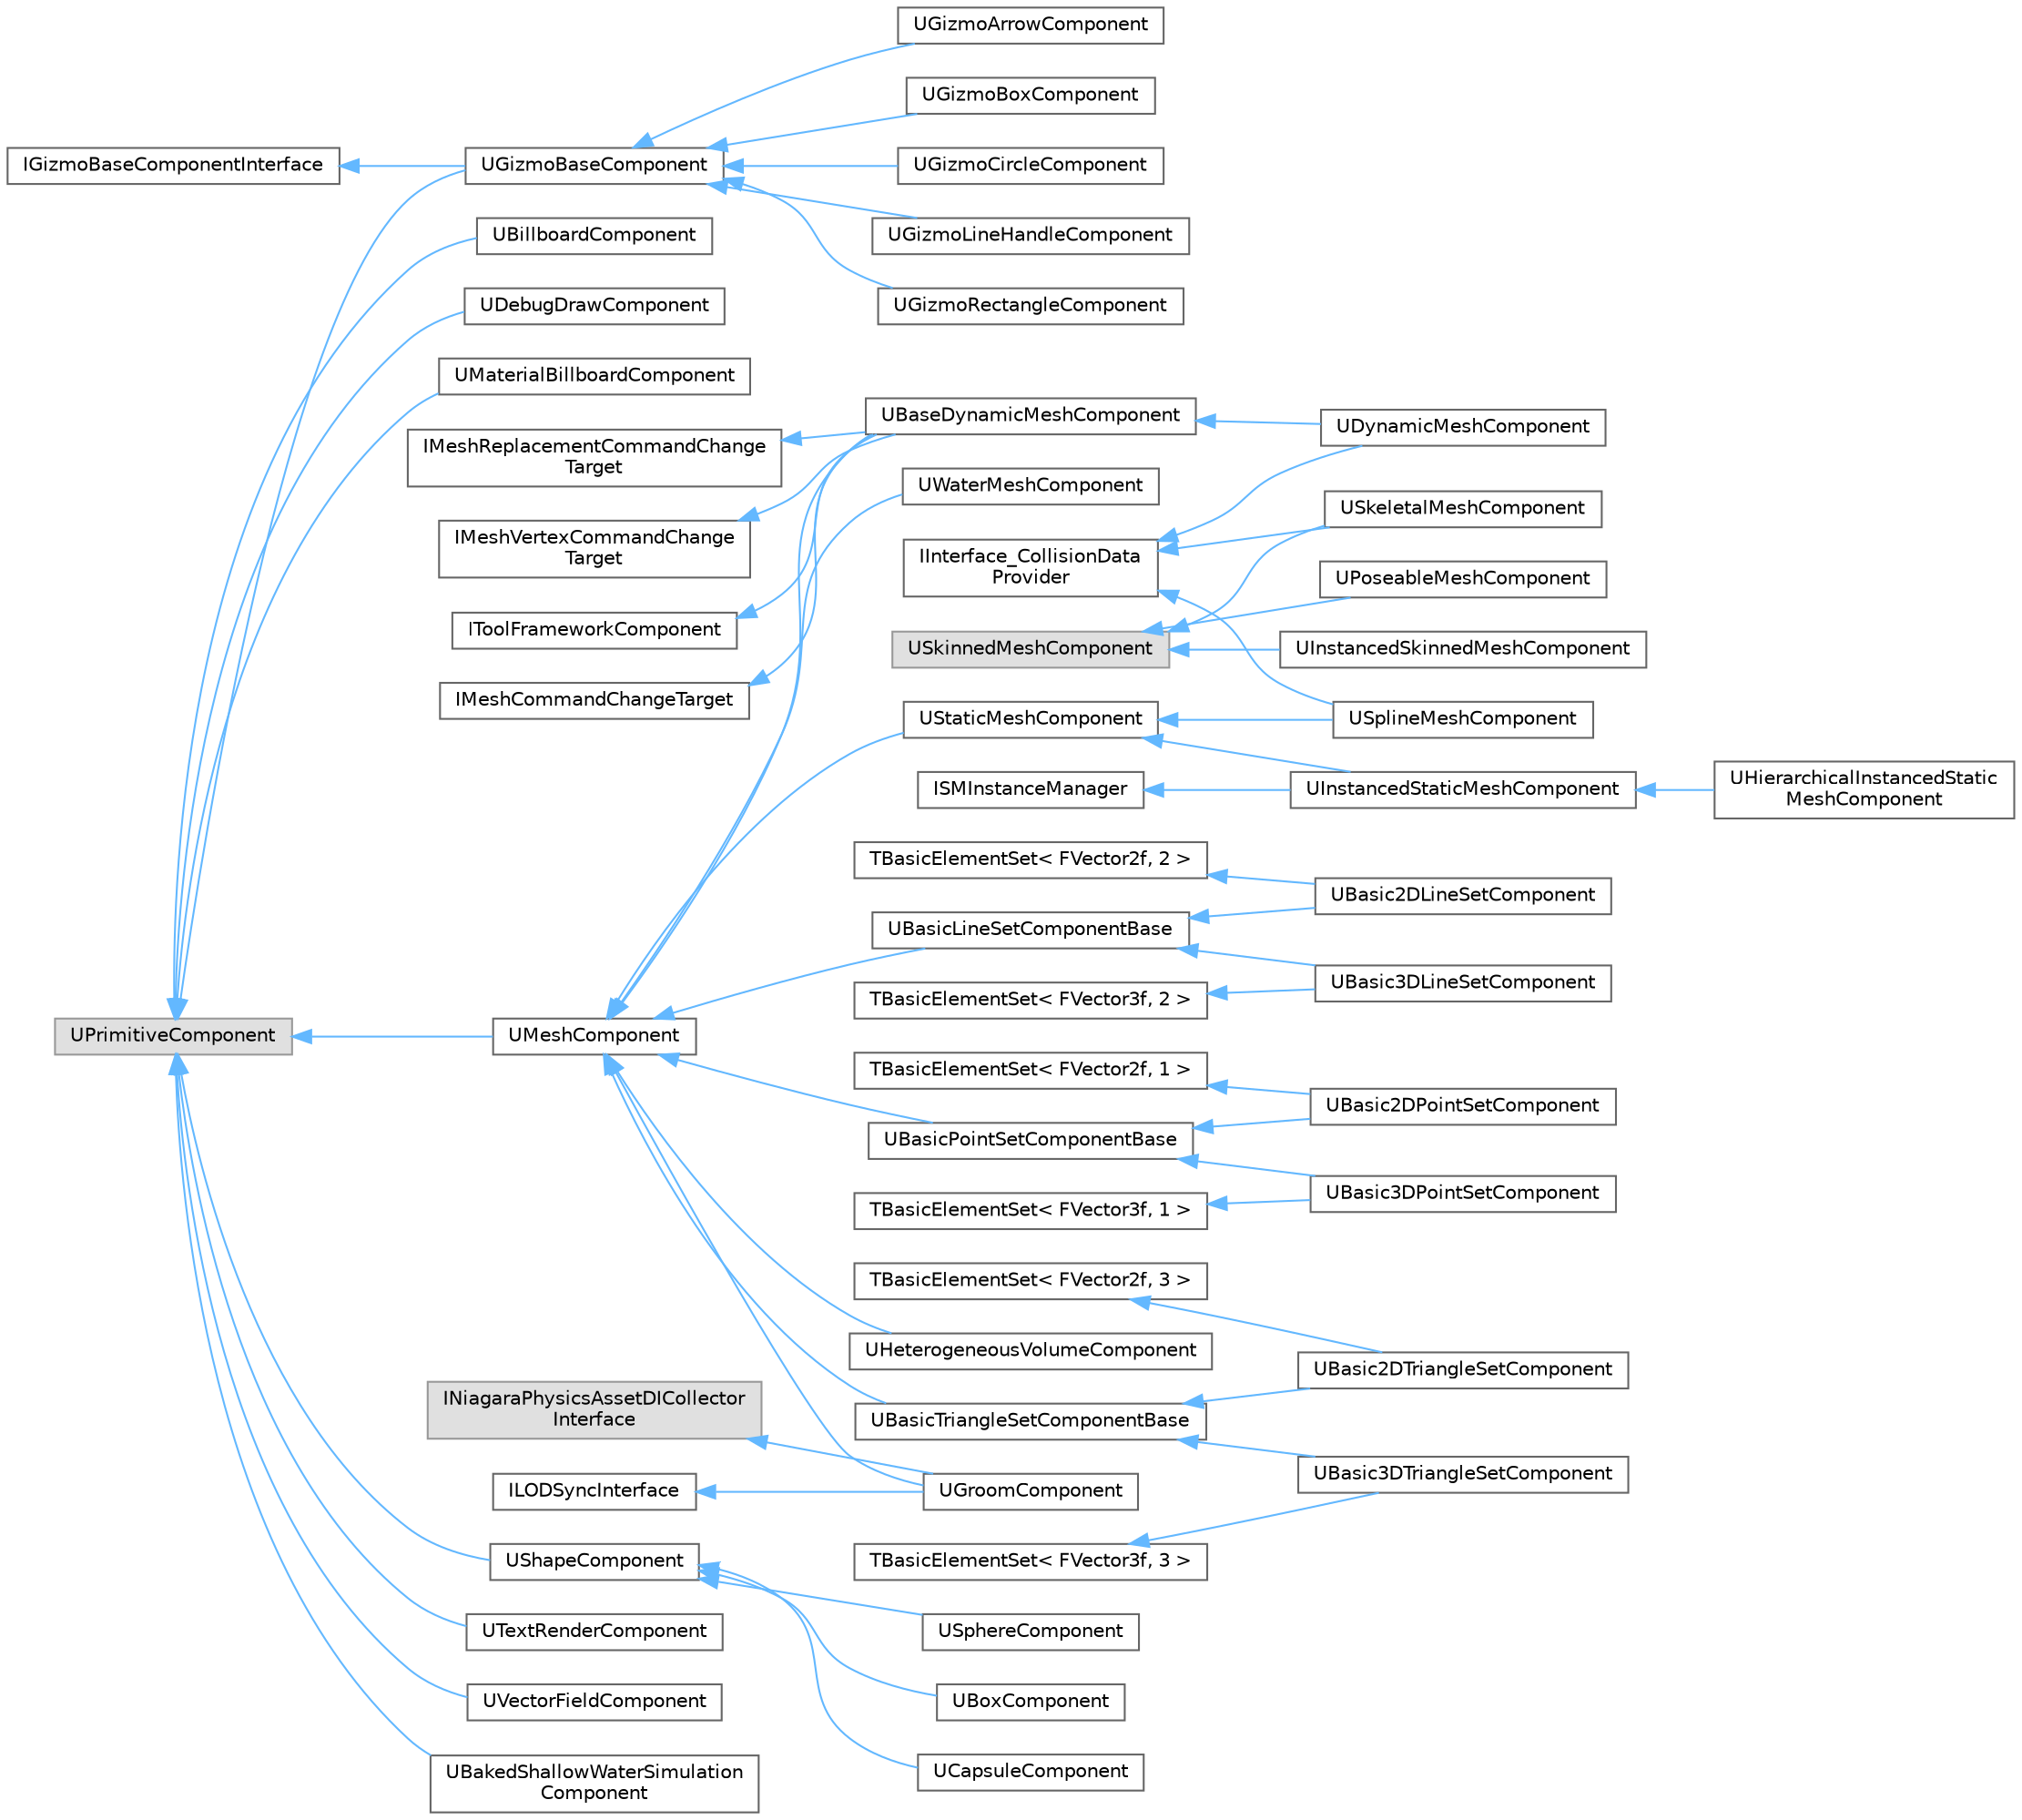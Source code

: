 digraph "Graphical Class Hierarchy"
{
 // INTERACTIVE_SVG=YES
 // LATEX_PDF_SIZE
  bgcolor="transparent";
  edge [fontname=Helvetica,fontsize=10,labelfontname=Helvetica,labelfontsize=10];
  node [fontname=Helvetica,fontsize=10,shape=box,height=0.2,width=0.4];
  rankdir="LR";
  Node0 [id="Node000000",label="IGizmoBaseComponentInterface",height=0.2,width=0.4,color="grey40", fillcolor="white", style="filled",URL="$d4/db3/classIGizmoBaseComponentInterface.html",tooltip="Interface that allows a component to receive various gizmo-specific callbacks while still inheriting ..."];
  Node0 -> Node1 [id="edge5388_Node000000_Node000001",dir="back",color="steelblue1",style="solid",tooltip=" "];
  Node1 [id="Node000001",label="UGizmoBaseComponent",height=0.2,width=0.4,color="grey40", fillcolor="white", style="filled",URL="$d4/de8/classUGizmoBaseComponent.html",tooltip=" "];
  Node1 -> Node2 [id="edge5389_Node000001_Node000002",dir="back",color="steelblue1",style="solid",tooltip=" "];
  Node2 [id="Node000002",label="UGizmoArrowComponent",height=0.2,width=0.4,color="grey40", fillcolor="white", style="filled",URL="$d3/d8e/classUGizmoArrowComponent.html",tooltip=" "];
  Node1 -> Node3 [id="edge5390_Node000001_Node000003",dir="back",color="steelblue1",style="solid",tooltip=" "];
  Node3 [id="Node000003",label="UGizmoBoxComponent",height=0.2,width=0.4,color="grey40", fillcolor="white", style="filled",URL="$d5/d62/classUGizmoBoxComponent.html",tooltip=" "];
  Node1 -> Node4 [id="edge5391_Node000001_Node000004",dir="back",color="steelblue1",style="solid",tooltip=" "];
  Node4 [id="Node000004",label="UGizmoCircleComponent",height=0.2,width=0.4,color="grey40", fillcolor="white", style="filled",URL="$d4/d60/classUGizmoCircleComponent.html",tooltip=" "];
  Node1 -> Node5 [id="edge5392_Node000001_Node000005",dir="back",color="steelblue1",style="solid",tooltip=" "];
  Node5 [id="Node000005",label="UGizmoLineHandleComponent",height=0.2,width=0.4,color="grey40", fillcolor="white", style="filled",URL="$de/da6/classUGizmoLineHandleComponent.html",tooltip=" "];
  Node1 -> Node6 [id="edge5393_Node000001_Node000006",dir="back",color="steelblue1",style="solid",tooltip=" "];
  Node6 [id="Node000006",label="UGizmoRectangleComponent",height=0.2,width=0.4,color="grey40", fillcolor="white", style="filled",URL="$dc/d14/classUGizmoRectangleComponent.html",tooltip=" "];
  Node15 [id="Node000015",label="IInterface_CollisionData\lProvider",height=0.2,width=0.4,color="grey40", fillcolor="white", style="filled",URL="$d9/d29/classIInterface__CollisionDataProvider.html",tooltip="Interface for objects that have a PhysX collision representation and need their geometry cooked."];
  Node15 -> Node14 [id="edge5394_Node000015_Node000014",dir="back",color="steelblue1",style="solid",tooltip=" "];
  Node14 [id="Node000014",label="UDynamicMeshComponent",height=0.2,width=0.4,color="grey40", fillcolor="white", style="filled",URL="$df/de6/classUDynamicMeshComponent.html",tooltip=" "];
  Node15 -> Node16 [id="edge5395_Node000015_Node000016",dir="back",color="steelblue1",style="solid",tooltip=" "];
  Node16 [id="Node000016",label="USkeletalMeshComponent",height=0.2,width=0.4,color="grey40", fillcolor="white", style="filled",URL="$d2/d04/classUSkeletalMeshComponent.html",tooltip=" "];
  Node15 -> Node20 [id="edge5396_Node000015_Node000020",dir="back",color="steelblue1",style="solid",tooltip=" "];
  Node20 [id="Node000020",label="USplineMeshComponent",height=0.2,width=0.4,color="grey40", fillcolor="white", style="filled",URL="$d0/df7/classUSplineMeshComponent.html",tooltip=" "];
  Node45 [id="Node000045",label="ILODSyncInterface",height=0.2,width=0.4,color="grey40", fillcolor="white", style="filled",URL="$d6/d88/classILODSyncInterface.html",tooltip=" "];
  Node45 -> Node44 [id="edge5397_Node000045_Node000044",dir="back",color="steelblue1",style="solid",tooltip=" "];
  Node44 [id="Node000044",label="UGroomComponent",height=0.2,width=0.4,color="grey40", fillcolor="white", style="filled",URL="$dc/d9a/classUGroomComponent.html",tooltip=" "];
  Node25 [id="Node000025",label="IMeshCommandChangeTarget",height=0.2,width=0.4,color="grey40", fillcolor="white", style="filled",URL="$db/df5/classIMeshCommandChangeTarget.html",tooltip="IMeshCommandChangeTarget is an interface which is used to apply a mesh change."];
  Node25 -> Node13 [id="edge5398_Node000025_Node000013",dir="back",color="steelblue1",style="solid",tooltip=" "];
  Node13 [id="Node000013",label="UBaseDynamicMeshComponent",height=0.2,width=0.4,color="grey40", fillcolor="white", style="filled",URL="$de/d9f/classUBaseDynamicMeshComponent.html",tooltip=" "];
  Node13 -> Node14 [id="edge5399_Node000013_Node000014",dir="back",color="steelblue1",style="solid",tooltip=" "];
  Node26 [id="Node000026",label="IMeshReplacementCommandChange\lTarget",height=0.2,width=0.4,color="grey40", fillcolor="white", style="filled",URL="$df/dbb/classIMeshReplacementCommandChangeTarget.html",tooltip="IMeshReplacementCommandChangeTarget is an interface which is used to apply a mesh replacement change."];
  Node26 -> Node13 [id="edge5400_Node000026_Node000013",dir="back",color="steelblue1",style="solid",tooltip=" "];
  Node27 [id="Node000027",label="IMeshVertexCommandChange\lTarget",height=0.2,width=0.4,color="grey40", fillcolor="white", style="filled",URL="$df/de0/classIMeshVertexCommandChangeTarget.html",tooltip="IMeshVertexCommandChangeTarget is an interface which is used to apply a FMeshVertexChange."];
  Node27 -> Node13 [id="edge5401_Node000027_Node000013",dir="back",color="steelblue1",style="solid",tooltip=" "];
  Node46 [id="Node000046",label="INiagaraPhysicsAssetDICollector\lInterface",height=0.2,width=0.4,color="grey60", fillcolor="#E0E0E0", style="filled",tooltip=" "];
  Node46 -> Node44 [id="edge5402_Node000046_Node000044",dir="back",color="steelblue1",style="solid",tooltip=" "];
  Node24 [id="Node000024",label="ISMInstanceManager",height=0.2,width=0.4,color="grey40", fillcolor="white", style="filled",URL="$db/d3a/classISMInstanceManager.html",tooltip="An interface for actors that manage static mesh instances."];
  Node24 -> Node22 [id="edge5403_Node000024_Node000022",dir="back",color="steelblue1",style="solid",tooltip=" "];
  Node22 [id="Node000022",label="UInstancedStaticMeshComponent",height=0.2,width=0.4,color="grey40", fillcolor="white", style="filled",URL="$d8/d8c/classUInstancedStaticMeshComponent.html",tooltip=" "];
  Node22 -> Node23 [id="edge5404_Node000022_Node000023",dir="back",color="steelblue1",style="solid",tooltip=" "];
  Node23 [id="Node000023",label="UHierarchicalInstancedStatic\lMeshComponent",height=0.2,width=0.4,color="grey40", fillcolor="white", style="filled",URL="$d9/d38/classUHierarchicalInstancedStaticMeshComponent.html",tooltip=" "];
  Node28 [id="Node000028",label="IToolFrameworkComponent",height=0.2,width=0.4,color="grey40", fillcolor="white", style="filled",URL="$db/dbf/classIToolFrameworkComponent.html",tooltip="AInternalToolFrameworkActor is a base class for internal Actors that the ToolsFramework may spawn (fo..."];
  Node28 -> Node13 [id="edge5405_Node000028_Node000013",dir="back",color="steelblue1",style="solid",tooltip=" "];
  Node36 [id="Node000036",label="TBasicElementSet\< FVector2f, 1 \>",height=0.2,width=0.4,color="grey40", fillcolor="white", style="filled",URL="$d5/d89/classTBasicElementSet.html",tooltip=" "];
  Node36 -> Node35 [id="edge5406_Node000036_Node000035",dir="back",color="steelblue1",style="solid",tooltip=" "];
  Node35 [id="Node000035",label="UBasic2DPointSetComponent",height=0.2,width=0.4,color="grey40", fillcolor="white", style="filled",URL="$dd/d39/classUBasic2DPointSetComponent.html",tooltip="Instantiation of a basic point set component in 2D using FVector2f for point positions."];
  Node31 [id="Node000031",label="TBasicElementSet\< FVector2f, 2 \>",height=0.2,width=0.4,color="grey40", fillcolor="white", style="filled",URL="$d5/d89/classTBasicElementSet.html",tooltip=" "];
  Node31 -> Node30 [id="edge5407_Node000031_Node000030",dir="back",color="steelblue1",style="solid",tooltip=" "];
  Node30 [id="Node000030",label="UBasic2DLineSetComponent",height=0.2,width=0.4,color="grey40", fillcolor="white", style="filled",URL="$d9/dc5/classUBasic2DLineSetComponent.html",tooltip="Instantiation of a basic line set component in 2D using FVector2f for line positions."];
  Node41 [id="Node000041",label="TBasicElementSet\< FVector2f, 3 \>",height=0.2,width=0.4,color="grey40", fillcolor="white", style="filled",URL="$d5/d89/classTBasicElementSet.html",tooltip=" "];
  Node41 -> Node40 [id="edge5408_Node000041_Node000040",dir="back",color="steelblue1",style="solid",tooltip=" "];
  Node40 [id="Node000040",label="UBasic2DTriangleSetComponent",height=0.2,width=0.4,color="grey40", fillcolor="white", style="filled",URL="$d1/d77/classUBasic2DTriangleSetComponent.html",tooltip="Instantiation of a basic line set component in 2D using FVector2f for line positions."];
  Node38 [id="Node000038",label="TBasicElementSet\< FVector3f, 1 \>",height=0.2,width=0.4,color="grey40", fillcolor="white", style="filled",URL="$d5/d89/classTBasicElementSet.html",tooltip=" "];
  Node38 -> Node37 [id="edge5409_Node000038_Node000037",dir="back",color="steelblue1",style="solid",tooltip=" "];
  Node37 [id="Node000037",label="UBasic3DPointSetComponent",height=0.2,width=0.4,color="grey40", fillcolor="white", style="filled",URL="$da/df3/classUBasic3DPointSetComponent.html",tooltip="Instantiation of a basic point set component in 3D using FVector3f for point positions."];
  Node33 [id="Node000033",label="TBasicElementSet\< FVector3f, 2 \>",height=0.2,width=0.4,color="grey40", fillcolor="white", style="filled",URL="$d5/d89/classTBasicElementSet.html",tooltip=" "];
  Node33 -> Node32 [id="edge5410_Node000033_Node000032",dir="back",color="steelblue1",style="solid",tooltip=" "];
  Node32 [id="Node000032",label="UBasic3DLineSetComponent",height=0.2,width=0.4,color="grey40", fillcolor="white", style="filled",URL="$d2/de2/classUBasic3DLineSetComponent.html",tooltip="Instantiation of a basic line set component in 3D using FVector3f for line positions."];
  Node43 [id="Node000043",label="TBasicElementSet\< FVector3f, 3 \>",height=0.2,width=0.4,color="grey40", fillcolor="white", style="filled",URL="$d5/d89/classTBasicElementSet.html",tooltip=" "];
  Node43 -> Node42 [id="edge5411_Node000043_Node000042",dir="back",color="steelblue1",style="solid",tooltip=" "];
  Node42 [id="Node000042",label="UBasic3DTriangleSetComponent",height=0.2,width=0.4,color="grey40", fillcolor="white", style="filled",URL="$df/db4/classUBasic3DTriangleSetComponent.html",tooltip="Instantiation of a basic line set component in 3D using FVector3f for line positions."];
  Node7 [id="Node000007",label="UPrimitiveComponent",height=0.2,width=0.4,color="grey60", fillcolor="#E0E0E0", style="filled",tooltip=" "];
  Node7 -> Node8 [id="edge5412_Node000007_Node000008",dir="back",color="steelblue1",style="solid",tooltip=" "];
  Node8 [id="Node000008",label="UBakedShallowWaterSimulation\lComponent",height=0.2,width=0.4,color="grey40", fillcolor="white", style="filled",URL="$d5/d51/classUBakedShallowWaterSimulationComponent.html",tooltip=" "];
  Node7 -> Node9 [id="edge5413_Node000007_Node000009",dir="back",color="steelblue1",style="solid",tooltip=" "];
  Node9 [id="Node000009",label="UBillboardComponent",height=0.2,width=0.4,color="grey40", fillcolor="white", style="filled",URL="$d1/dd2/classUBillboardComponent.html",tooltip=" "];
  Node7 -> Node10 [id="edge5414_Node000007_Node000010",dir="back",color="steelblue1",style="solid",tooltip=" "];
  Node10 [id="Node000010",label="UDebugDrawComponent",height=0.2,width=0.4,color="grey40", fillcolor="white", style="filled",URL="$dd/d63/classUDebugDrawComponent.html",tooltip=" "];
  Node7 -> Node1 [id="edge5415_Node000007_Node000001",dir="back",color="steelblue1",style="solid",tooltip=" "];
  Node7 -> Node11 [id="edge5416_Node000007_Node000011",dir="back",color="steelblue1",style="solid",tooltip=" "];
  Node11 [id="Node000011",label="UMaterialBillboardComponent",height=0.2,width=0.4,color="grey40", fillcolor="white", style="filled",URL="$d0/d9e/classUMaterialBillboardComponent.html",tooltip=" "];
  Node7 -> Node12 [id="edge5417_Node000007_Node000012",dir="back",color="steelblue1",style="solid",tooltip=" "];
  Node12 [id="Node000012",label="UMeshComponent",height=0.2,width=0.4,color="grey40", fillcolor="white", style="filled",URL="$d6/d74/classUMeshComponent.html",tooltip=" "];
  Node12 -> Node13 [id="edge5418_Node000012_Node000013",dir="back",color="steelblue1",style="solid",tooltip=" "];
  Node12 -> Node29 [id="edge5419_Node000012_Node000029",dir="back",color="steelblue1",style="solid",tooltip=" "];
  Node29 [id="Node000029",label="UBasicLineSetComponentBase",height=0.2,width=0.4,color="grey40", fillcolor="white", style="filled",URL="$d0/dea/classUBasicLineSetComponentBase.html",tooltip="UBasic2DLineSetComponent and UBasic3DLineSetComponent are components that draw a set of lines as smal..."];
  Node29 -> Node30 [id="edge5420_Node000029_Node000030",dir="back",color="steelblue1",style="solid",tooltip=" "];
  Node29 -> Node32 [id="edge5421_Node000029_Node000032",dir="back",color="steelblue1",style="solid",tooltip=" "];
  Node12 -> Node34 [id="edge5422_Node000012_Node000034",dir="back",color="steelblue1",style="solid",tooltip=" "];
  Node34 [id="Node000034",label="UBasicPointSetComponentBase",height=0.2,width=0.4,color="grey40", fillcolor="white", style="filled",URL="$d1/d37/classUBasicPointSetComponentBase.html",tooltip="UBasic2DPointSetComponent and UBasic3DPointSetComponent are components that draw a set of points as s..."];
  Node34 -> Node35 [id="edge5423_Node000034_Node000035",dir="back",color="steelblue1",style="solid",tooltip=" "];
  Node34 -> Node37 [id="edge5424_Node000034_Node000037",dir="back",color="steelblue1",style="solid",tooltip=" "];
  Node12 -> Node39 [id="edge5425_Node000012_Node000039",dir="back",color="steelblue1",style="solid",tooltip=" "];
  Node39 [id="Node000039",label="UBasicTriangleSetComponentBase",height=0.2,width=0.4,color="grey40", fillcolor="white", style="filled",URL="$d3/d29/classUBasicTriangleSetComponentBase.html",tooltip="UBasic2DTriangleSetComponent and UBasic3DTriangleSetComponent are components that draw a set of lines..."];
  Node39 -> Node40 [id="edge5426_Node000039_Node000040",dir="back",color="steelblue1",style="solid",tooltip=" "];
  Node39 -> Node42 [id="edge5427_Node000039_Node000042",dir="back",color="steelblue1",style="solid",tooltip=" "];
  Node12 -> Node44 [id="edge5428_Node000012_Node000044",dir="back",color="steelblue1",style="solid",tooltip=" "];
  Node12 -> Node47 [id="edge5429_Node000012_Node000047",dir="back",color="steelblue1",style="solid",tooltip=" "];
  Node47 [id="Node000047",label="UHeterogeneousVolumeComponent",height=0.2,width=0.4,color="grey40", fillcolor="white", style="filled",URL="$d7/d34/classUHeterogeneousVolumeComponent.html",tooltip=" "];
  Node12 -> Node21 [id="edge5430_Node000012_Node000021",dir="back",color="steelblue1",style="solid",tooltip=" "];
  Node21 [id="Node000021",label="UStaticMeshComponent",height=0.2,width=0.4,color="grey40", fillcolor="white", style="filled",URL="$d3/d78/classUStaticMeshComponent.html",tooltip=" "];
  Node21 -> Node22 [id="edge5431_Node000021_Node000022",dir="back",color="steelblue1",style="solid",tooltip=" "];
  Node21 -> Node20 [id="edge5432_Node000021_Node000020",dir="back",color="steelblue1",style="solid",tooltip=" "];
  Node12 -> Node48 [id="edge5433_Node000012_Node000048",dir="back",color="steelblue1",style="solid",tooltip=" "];
  Node48 [id="Node000048",label="UWaterMeshComponent",height=0.2,width=0.4,color="grey40", fillcolor="white", style="filled",URL="$d5/d33/classUWaterMeshComponent.html",tooltip=" "];
  Node7 -> Node49 [id="edge5434_Node000007_Node000049",dir="back",color="steelblue1",style="solid",tooltip=" "];
  Node49 [id="Node000049",label="UShapeComponent",height=0.2,width=0.4,color="grey40", fillcolor="white", style="filled",URL="$dd/dc3/classUShapeComponent.html",tooltip=" "];
  Node49 -> Node50 [id="edge5435_Node000049_Node000050",dir="back",color="steelblue1",style="solid",tooltip=" "];
  Node50 [id="Node000050",label="UBoxComponent",height=0.2,width=0.4,color="grey40", fillcolor="white", style="filled",URL="$dd/d95/classUBoxComponent.html",tooltip=" "];
  Node49 -> Node51 [id="edge5436_Node000049_Node000051",dir="back",color="steelblue1",style="solid",tooltip=" "];
  Node51 [id="Node000051",label="UCapsuleComponent",height=0.2,width=0.4,color="grey40", fillcolor="white", style="filled",URL="$d0/dde/classUCapsuleComponent.html",tooltip=" "];
  Node49 -> Node52 [id="edge5437_Node000049_Node000052",dir="back",color="steelblue1",style="solid",tooltip=" "];
  Node52 [id="Node000052",label="USphereComponent",height=0.2,width=0.4,color="grey40", fillcolor="white", style="filled",URL="$da/d6f/classUSphereComponent.html",tooltip=" "];
  Node7 -> Node53 [id="edge5438_Node000007_Node000053",dir="back",color="steelblue1",style="solid",tooltip=" "];
  Node53 [id="Node000053",label="UTextRenderComponent",height=0.2,width=0.4,color="grey40", fillcolor="white", style="filled",URL="$d2/dd3/classUTextRenderComponent.html",tooltip=" "];
  Node7 -> Node54 [id="edge5439_Node000007_Node000054",dir="back",color="steelblue1",style="solid",tooltip=" "];
  Node54 [id="Node000054",label="UVectorFieldComponent",height=0.2,width=0.4,color="grey40", fillcolor="white", style="filled",URL="$d3/dc2/classUVectorFieldComponent.html",tooltip=" "];
  Node17 [id="Node000017",label="USkinnedMeshComponent",height=0.2,width=0.4,color="grey60", fillcolor="#E0E0E0", style="filled",tooltip=" "];
  Node17 -> Node18 [id="edge5440_Node000017_Node000018",dir="back",color="steelblue1",style="solid",tooltip=" "];
  Node18 [id="Node000018",label="UInstancedSkinnedMeshComponent",height=0.2,width=0.4,color="grey40", fillcolor="white", style="filled",URL="$df/d4b/classUInstancedSkinnedMeshComponent.html",tooltip=" "];
  Node17 -> Node19 [id="edge5441_Node000017_Node000019",dir="back",color="steelblue1",style="solid",tooltip=" "];
  Node19 [id="Node000019",label="UPoseableMeshComponent",height=0.2,width=0.4,color="grey40", fillcolor="white", style="filled",URL="$db/d4e/classUPoseableMeshComponent.html",tooltip=" "];
  Node17 -> Node16 [id="edge5442_Node000017_Node000016",dir="back",color="steelblue1",style="solid",tooltip=" "];
}
